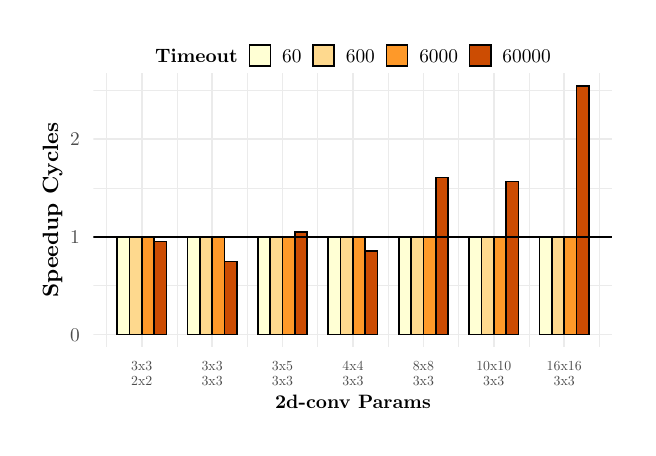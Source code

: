 % Created by tikzDevice version 0.12.4 on 2023-04-16 13:17:19
% !TEX encoding = UTF-8 Unicode
\begin{tikzpicture}[x=1pt,y=1pt]
\definecolor{fillColor}{RGB}{255,255,255}
\path[use as bounding box,fill=fillColor,fill opacity=0.00] (0,0) rectangle (216.81,144.54);
\begin{scope}
\path[clip] ( 23.78, 29.21) rectangle (211.31,128.01);
\definecolor{drawColor}{gray}{0.92}

\path[draw=drawColor,line width= 0.3pt,line join=round] ( 23.78, 51.33) --
	(211.31, 51.33);

\path[draw=drawColor,line width= 0.3pt,line join=round] ( 23.78, 86.60) --
	(211.31, 86.60);

\path[draw=drawColor,line width= 0.3pt,line join=round] ( 23.78,121.87) --
	(211.31,121.87);

\path[draw=drawColor,line width= 0.3pt,line join=round] ( 28.48, 29.21) --
	( 28.48,128.01);

\path[draw=drawColor,line width= 0.3pt,line join=round] ( 53.93, 29.21) --
	( 53.93,128.01);

\path[draw=drawColor,line width= 0.3pt,line join=round] ( 79.37, 29.21) --
	( 79.37,128.01);

\path[draw=drawColor,line width= 0.3pt,line join=round] (104.82, 29.21) --
	(104.82,128.01);

\path[draw=drawColor,line width= 0.3pt,line join=round] (130.27, 29.21) --
	(130.27,128.01);

\path[draw=drawColor,line width= 0.3pt,line join=round] (155.71, 29.21) --
	(155.71,128.01);

\path[draw=drawColor,line width= 0.3pt,line join=round] (181.16, 29.21) --
	(181.16,128.01);

\path[draw=drawColor,line width= 0.3pt,line join=round] (206.60, 29.21) --
	(206.60,128.01);

\path[draw=drawColor,line width= 0.6pt,line join=round] ( 23.78, 33.70) --
	(211.31, 33.70);

\path[draw=drawColor,line width= 0.6pt,line join=round] ( 23.78, 68.97) --
	(211.31, 68.97);

\path[draw=drawColor,line width= 0.6pt,line join=round] ( 23.78,104.24) --
	(211.31,104.24);

\path[draw=drawColor,line width= 0.6pt,line join=round] ( 41.21, 29.21) --
	( 41.21,128.01);

\path[draw=drawColor,line width= 0.6pt,line join=round] ( 66.65, 29.21) --
	( 66.65,128.01);

\path[draw=drawColor,line width= 0.6pt,line join=round] ( 92.10, 29.21) --
	( 92.10,128.01);

\path[draw=drawColor,line width= 0.6pt,line join=round] (117.54, 29.21) --
	(117.54,128.01);

\path[draw=drawColor,line width= 0.6pt,line join=round] (142.99, 29.21) --
	(142.99,128.01);

\path[draw=drawColor,line width= 0.6pt,line join=round] (168.43, 29.21) --
	(168.43,128.01);

\path[draw=drawColor,line width= 0.6pt,line join=round] (193.88, 29.21) --
	(193.88,128.01);
\definecolor{drawColor}{RGB}{0,0,0}
\definecolor{fillColor}{RGB}{255,255,212}

\path[draw=drawColor,line width= 0.6pt,fill=fillColor] ( 32.30, 33.70) rectangle ( 36.75, 68.97);
\definecolor{fillColor}{RGB}{254,217,142}

\path[draw=drawColor,line width= 0.6pt,fill=fillColor] ( 36.75, 33.70) rectangle ( 41.21, 68.97);
\definecolor{fillColor}{RGB}{254,153,41}

\path[draw=drawColor,line width= 0.6pt,fill=fillColor] ( 41.21, 33.70) rectangle ( 45.66, 68.97);
\definecolor{fillColor}{RGB}{204,76,2}

\path[draw=drawColor,line width= 0.6pt,fill=fillColor] ( 45.66, 33.70) rectangle ( 50.11, 67.32);
\definecolor{fillColor}{RGB}{255,255,212}

\path[draw=drawColor,line width= 0.6pt,fill=fillColor] ( 57.75, 33.70) rectangle ( 62.20, 68.97);
\definecolor{fillColor}{RGB}{254,217,142}

\path[draw=drawColor,line width= 0.6pt,fill=fillColor] ( 62.20, 33.70) rectangle ( 66.65, 68.97);
\definecolor{fillColor}{RGB}{254,153,41}

\path[draw=drawColor,line width= 0.6pt,fill=fillColor] ( 66.65, 33.70) rectangle ( 71.10, 68.97);
\definecolor{fillColor}{RGB}{204,76,2}

\path[draw=drawColor,line width= 0.6pt,fill=fillColor] ( 71.10, 33.70) rectangle ( 75.56, 60.09);
\definecolor{fillColor}{RGB}{255,255,212}

\path[draw=drawColor,line width= 0.6pt,fill=fillColor] ( 83.19, 33.70) rectangle ( 87.64, 68.97);
\definecolor{fillColor}{RGB}{254,217,142}

\path[draw=drawColor,line width= 0.6pt,fill=fillColor] ( 87.64, 33.70) rectangle ( 92.10, 68.97);
\definecolor{fillColor}{RGB}{254,153,41}

\path[draw=drawColor,line width= 0.6pt,fill=fillColor] ( 92.10, 33.70) rectangle ( 96.55, 68.97);
\definecolor{fillColor}{RGB}{204,76,2}

\path[draw=drawColor,line width= 0.6pt,fill=fillColor] ( 96.55, 33.70) rectangle (101.00, 70.82);
\definecolor{fillColor}{RGB}{255,255,212}

\path[draw=drawColor,line width= 0.6pt,fill=fillColor] (108.64, 33.70) rectangle (113.09, 68.97);
\definecolor{fillColor}{RGB}{254,217,142}

\path[draw=drawColor,line width= 0.6pt,fill=fillColor] (113.09, 33.70) rectangle (117.54, 68.97);
\definecolor{fillColor}{RGB}{254,153,41}

\path[draw=drawColor,line width= 0.6pt,fill=fillColor] (117.54, 33.70) rectangle (122.00, 68.97);
\definecolor{fillColor}{RGB}{204,76,2}

\path[draw=drawColor,line width= 0.6pt,fill=fillColor] (122.00, 33.70) rectangle (126.45, 63.88);
\definecolor{fillColor}{RGB}{255,255,212}

\path[draw=drawColor,line width= 0.6pt,fill=fillColor] (134.08, 33.70) rectangle (138.54, 68.97);
\definecolor{fillColor}{RGB}{254,217,142}

\path[draw=drawColor,line width= 0.6pt,fill=fillColor] (138.54, 33.70) rectangle (142.99, 68.97);
\definecolor{fillColor}{RGB}{254,153,41}

\path[draw=drawColor,line width= 0.6pt,fill=fillColor] (142.99, 33.70) rectangle (147.44, 68.97);
\definecolor{fillColor}{RGB}{204,76,2}

\path[draw=drawColor,line width= 0.6pt,fill=fillColor] (147.44, 33.70) rectangle (151.89, 90.42);
\definecolor{fillColor}{RGB}{255,255,212}

\path[draw=drawColor,line width= 0.6pt,fill=fillColor] (159.53, 33.70) rectangle (163.98, 68.97);
\definecolor{fillColor}{RGB}{254,217,142}

\path[draw=drawColor,line width= 0.6pt,fill=fillColor] (163.98, 33.70) rectangle (168.43, 68.97);
\definecolor{fillColor}{RGB}{254,153,41}

\path[draw=drawColor,line width= 0.6pt,fill=fillColor] (168.43, 33.70) rectangle (172.89, 68.97);
\definecolor{fillColor}{RGB}{204,76,2}

\path[draw=drawColor,line width= 0.6pt,fill=fillColor] (172.89, 33.70) rectangle (177.34, 88.92);
\definecolor{fillColor}{RGB}{255,255,212}

\path[draw=drawColor,line width= 0.6pt,fill=fillColor] (184.97, 33.70) rectangle (189.43, 68.97);
\definecolor{fillColor}{RGB}{254,217,142}

\path[draw=drawColor,line width= 0.6pt,fill=fillColor] (189.43, 33.70) rectangle (193.88, 68.97);
\definecolor{fillColor}{RGB}{254,153,41}

\path[draw=drawColor,line width= 0.6pt,fill=fillColor] (193.88, 33.70) rectangle (198.33, 68.97);
\definecolor{fillColor}{RGB}{204,76,2}

\path[draw=drawColor,line width= 0.6pt,fill=fillColor] (198.33, 33.70) rectangle (202.79,123.52);

\path[draw=drawColor,line width= 0.6pt,line join=round] ( 23.78, 68.97) -- (211.31, 68.97);
\end{scope}
\begin{scope}
\path[clip] (  0.00,  0.00) rectangle (216.81,144.54);
\definecolor{drawColor}{gray}{0.30}

\node[text=drawColor,anchor=base east,inner sep=0pt, outer sep=0pt, scale=  0.70] at ( 18.83, 31.29) {0};

\node[text=drawColor,anchor=base east,inner sep=0pt, outer sep=0pt, scale=  0.70] at ( 18.83, 66.56) {1};

\node[text=drawColor,anchor=base east,inner sep=0pt, outer sep=0pt, scale=  0.70] at ( 18.83,101.83) {2};
\end{scope}
\begin{scope}
\path[clip] (  0.00,  0.00) rectangle (216.81,144.54);
\definecolor{drawColor}{gray}{0.30}

\node[text=drawColor,anchor=base,inner sep=0pt, outer sep=0pt, scale=  0.50] at ( 41.21, 20.81) {3x3};

\node[text=drawColor,anchor=base,inner sep=0pt, outer sep=0pt, scale=  0.50] at ( 41.21, 15.41) {2x2};

\node[text=drawColor,anchor=base,inner sep=0pt, outer sep=0pt, scale=  0.50] at ( 66.65, 20.81) {3x3};

\node[text=drawColor,anchor=base,inner sep=0pt, outer sep=0pt, scale=  0.50] at ( 66.65, 15.41) {3x3};

\node[text=drawColor,anchor=base,inner sep=0pt, outer sep=0pt, scale=  0.50] at ( 92.10, 20.81) {3x5};

\node[text=drawColor,anchor=base,inner sep=0pt, outer sep=0pt, scale=  0.50] at ( 92.10, 15.41) {3x3};

\node[text=drawColor,anchor=base,inner sep=0pt, outer sep=0pt, scale=  0.50] at (117.54, 20.81) {4x4};

\node[text=drawColor,anchor=base,inner sep=0pt, outer sep=0pt, scale=  0.50] at (117.54, 15.41) {3x3};

\node[text=drawColor,anchor=base,inner sep=0pt, outer sep=0pt, scale=  0.50] at (142.99, 20.81) {8x8};

\node[text=drawColor,anchor=base,inner sep=0pt, outer sep=0pt, scale=  0.50] at (142.99, 15.41) {3x3};

\node[text=drawColor,anchor=base,inner sep=0pt, outer sep=0pt, scale=  0.50] at (168.43, 20.81) {10x10};

\node[text=drawColor,anchor=base,inner sep=0pt, outer sep=0pt, scale=  0.50] at (168.43, 15.41) {3x3};

\node[text=drawColor,anchor=base,inner sep=0pt, outer sep=0pt, scale=  0.50] at (193.88, 20.81) {16x16};

\node[text=drawColor,anchor=base,inner sep=0pt, outer sep=0pt, scale=  0.50] at (193.88, 15.41) {3x3};
\end{scope}
\begin{scope}
\path[clip] (  0.00,  0.00) rectangle (216.81,144.54);
\definecolor{drawColor}{RGB}{0,0,0}

\node[text=drawColor,anchor=base,inner sep=0pt, outer sep=0pt, scale=  0.70] at (117.54,  6.86) {\bfseries 2d-conv Params};
\end{scope}
\begin{scope}
\path[clip] (  0.00,  0.00) rectangle (216.81,144.54);
\definecolor{drawColor}{RGB}{0,0,0}

\node[text=drawColor,rotate= 90.00,anchor=base,inner sep=0pt, outer sep=0pt, scale=  0.80] at ( 11.02, 78.61) {\bfseries Speedup Cycles};
\end{scope}
\begin{scope}
\path[clip] (  0.00,  0.00) rectangle (216.81,144.54);
\definecolor{drawColor}{RGB}{0,0,0}

\node[text=drawColor,anchor=base west,inner sep=0pt, outer sep=0pt, scale=  0.70] at ( 46.05,132.11) {\bfseries Timeout};
\end{scope}
\begin{scope}
\path[clip] (  0.00,  0.00) rectangle (216.81,144.54);
\definecolor{drawColor}{RGB}{0,0,0}
\definecolor{fillColor}{RGB}{255,255,212}

\path[draw=drawColor,line width= 0.6pt,fill=fillColor] ( 80.12,130.72) rectangle ( 87.73,138.33);
\end{scope}
\begin{scope}
\path[clip] (  0.00,  0.00) rectangle (216.81,144.54);
\definecolor{drawColor}{RGB}{0,0,0}
\definecolor{fillColor}{RGB}{254,217,142}

\path[draw=drawColor,line width= 0.6pt,fill=fillColor] (103.15,130.72) rectangle (110.76,138.33);
\end{scope}
\begin{scope}
\path[clip] (  0.00,  0.00) rectangle (216.81,144.54);
\definecolor{drawColor}{RGB}{0,0,0}
\definecolor{fillColor}{RGB}{254,153,41}

\path[draw=drawColor,line width= 0.6pt,fill=fillColor] (129.68,130.72) rectangle (137.29,138.33);
\end{scope}
\begin{scope}
\path[clip] (  0.00,  0.00) rectangle (216.81,144.54);
\definecolor{drawColor}{RGB}{0,0,0}
\definecolor{fillColor}{RGB}{204,76,2}

\path[draw=drawColor,line width= 0.6pt,fill=fillColor] (159.71,130.72) rectangle (167.32,138.33);
\end{scope}
\begin{scope}
\path[clip] (  0.00,  0.00) rectangle (216.81,144.54);
\definecolor{drawColor}{RGB}{0,0,0}

\node[text=drawColor,anchor=base west,inner sep=0pt, outer sep=0pt, scale=  0.70] at ( 91.94,132.11) {60};
\end{scope}
\begin{scope}
\path[clip] (  0.00,  0.00) rectangle (216.81,144.54);
\definecolor{drawColor}{RGB}{0,0,0}

\node[text=drawColor,anchor=base west,inner sep=0pt, outer sep=0pt, scale=  0.70] at (114.97,132.11) {600};
\end{scope}
\begin{scope}
\path[clip] (  0.00,  0.00) rectangle (216.81,144.54);
\definecolor{drawColor}{RGB}{0,0,0}

\node[text=drawColor,anchor=base west,inner sep=0pt, outer sep=0pt, scale=  0.70] at (141.51,132.11) {6000};
\end{scope}
\begin{scope}
\path[clip] (  0.00,  0.00) rectangle (216.81,144.54);
\definecolor{drawColor}{RGB}{0,0,0}

\node[text=drawColor,anchor=base west,inner sep=0pt, outer sep=0pt, scale=  0.70] at (171.54,132.11) {60000};
\end{scope}
\end{tikzpicture}
